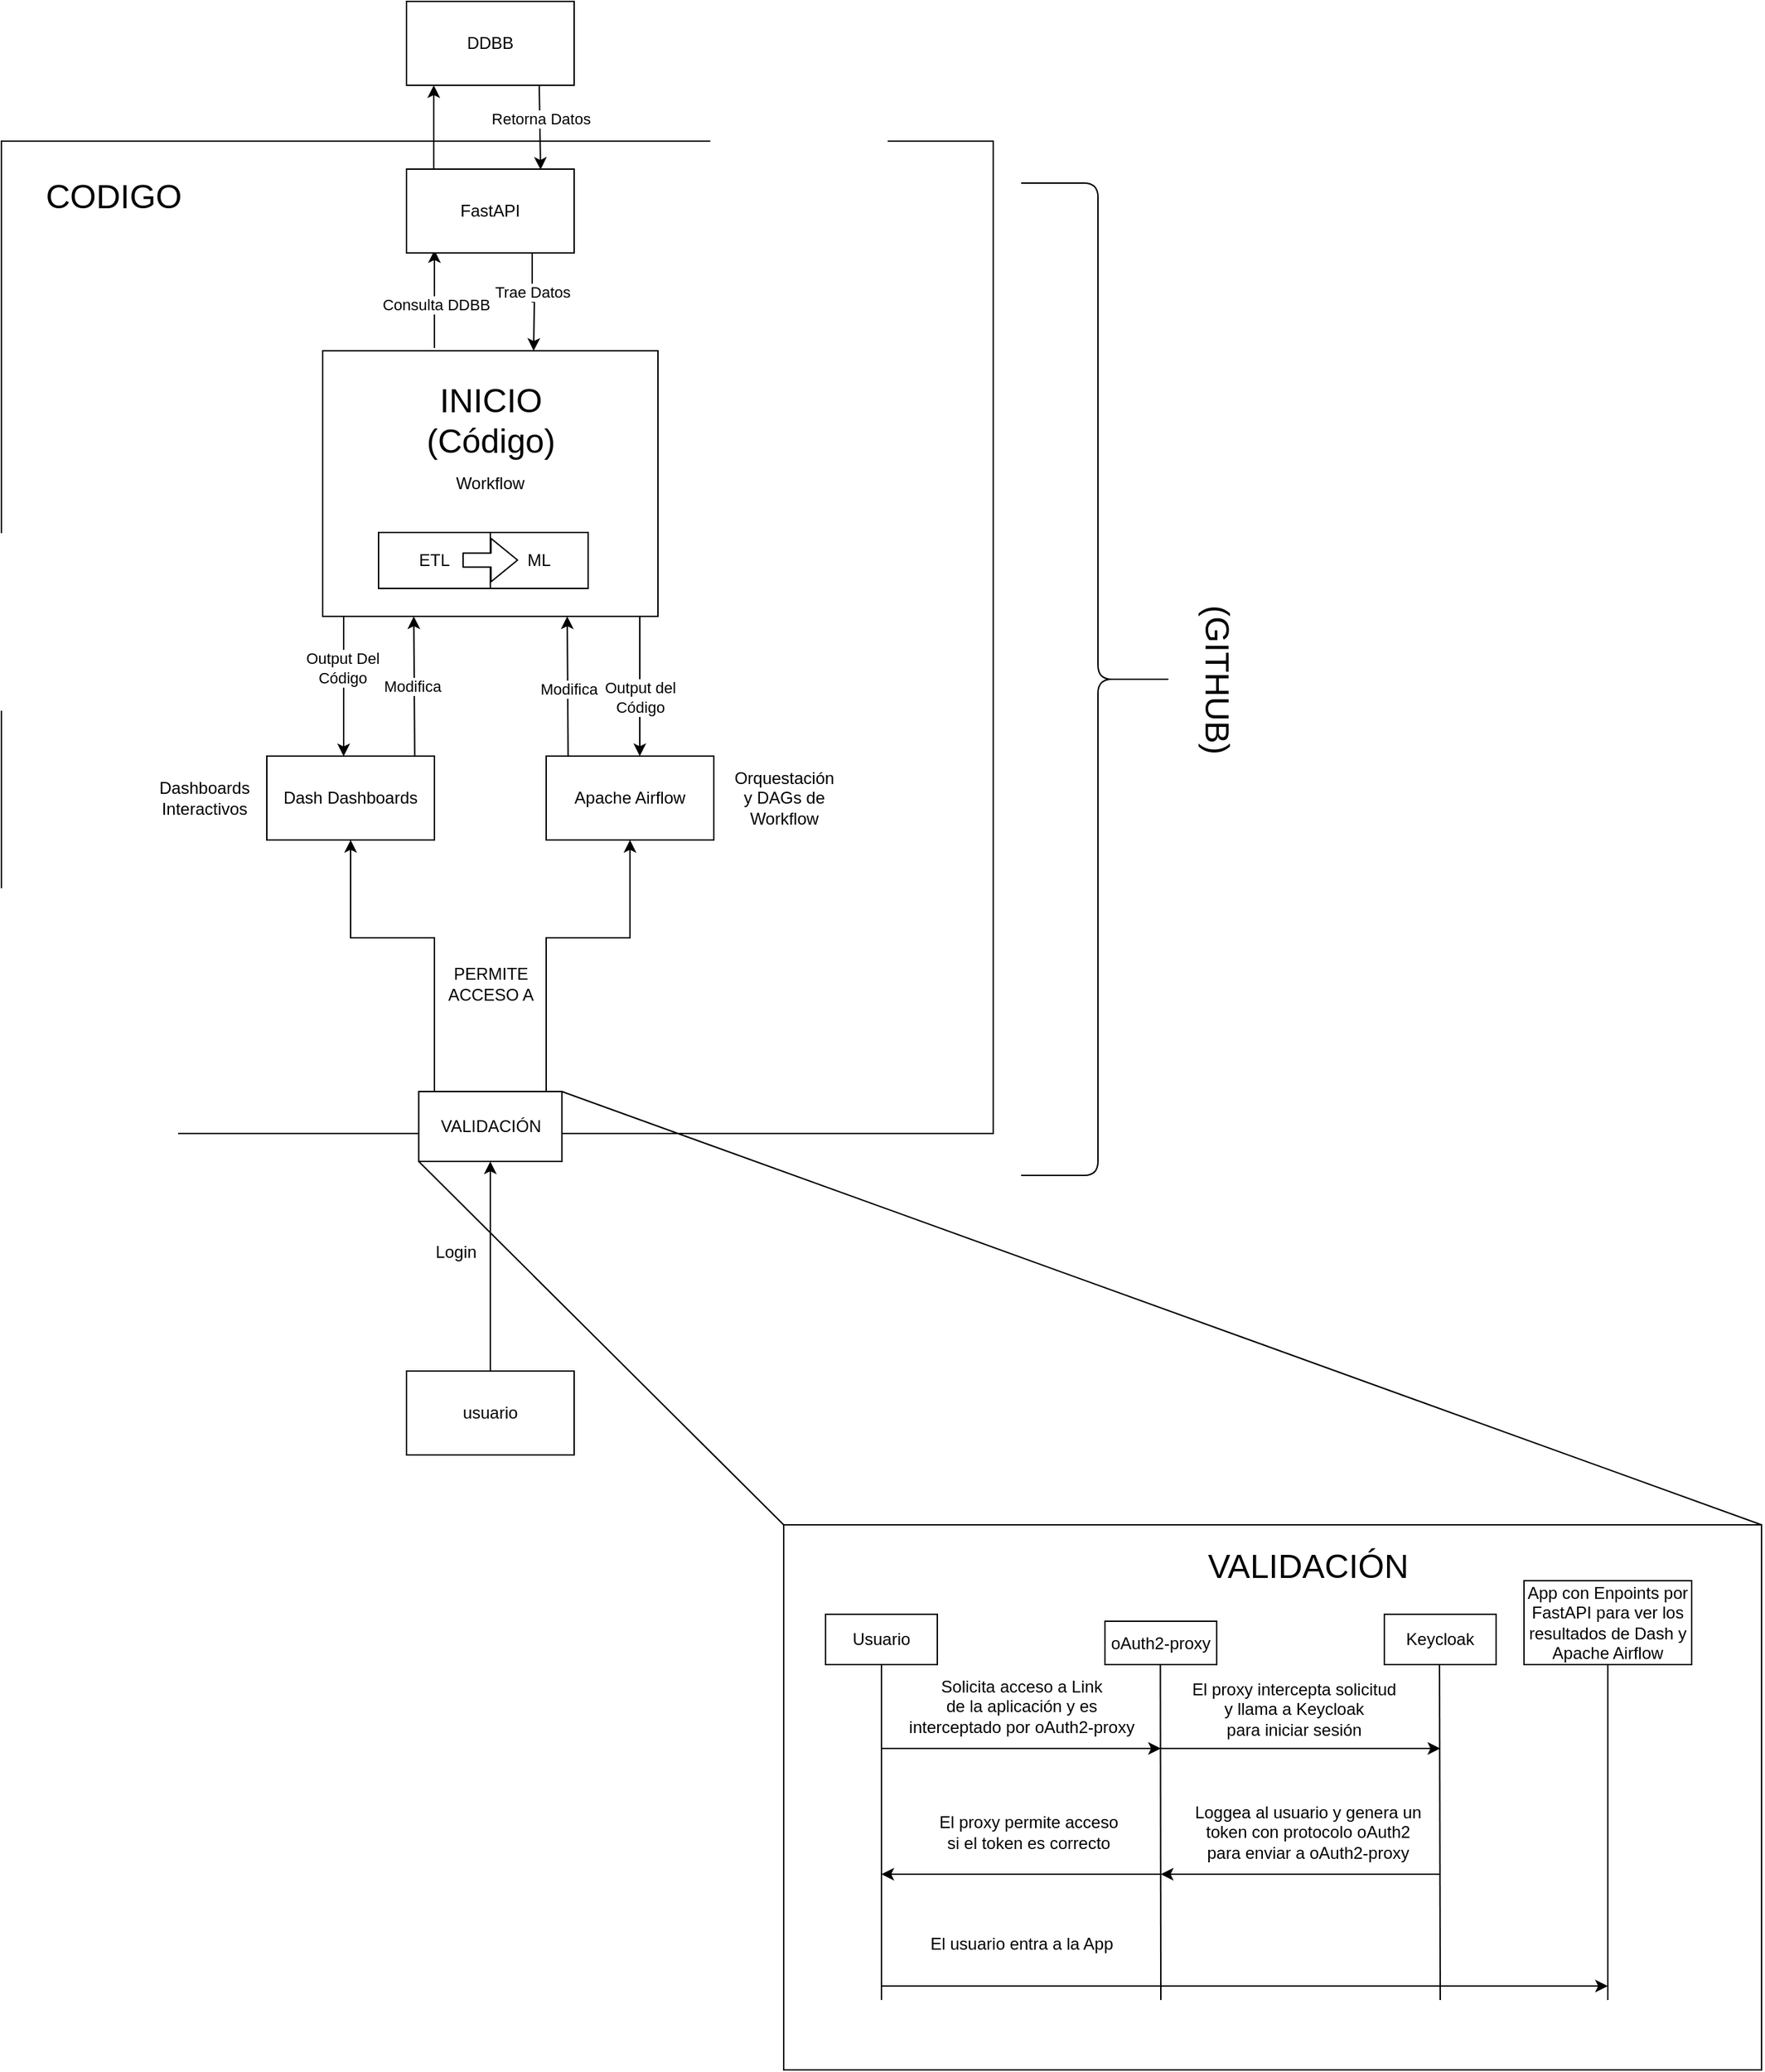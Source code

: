 <mxfile>
    <diagram name="Diagrama general" id="5fZk9H4WwKNzA41UexdH">
        <mxGraphModel dx="1840" dy="460" grid="1" gridSize="10" guides="1" tooltips="1" connect="1" arrows="1" fold="1" page="1" pageScale="1" pageWidth="827" pageHeight="1169" math="0" shadow="0">
            <root>
                <mxCell id="0"/>
                <mxCell id="1" parent="0"/>
                <mxCell id="61" value="" style="rounded=0;whiteSpace=wrap;html=1;fillColor=none;" parent="1" vertex="1">
                    <mxGeometry x="450" y="1910" width="700" height="390" as="geometry"/>
                </mxCell>
                <mxCell id="_CQd6iAFJN-Xe26YO4HJ-53" value="" style="rounded=0;whiteSpace=wrap;html=1;fillColor=default;" parent="1" vertex="1">
                    <mxGeometry x="-110" y="920" width="710" height="710" as="geometry"/>
                </mxCell>
                <mxCell id="_CQd6iAFJN-Xe26YO4HJ-12" value="Dash Dashboards" style="rounded=0;whiteSpace=wrap;html=1;" parent="1" vertex="1">
                    <mxGeometry x="80" y="1360" width="120" height="60" as="geometry"/>
                </mxCell>
                <mxCell id="_CQd6iAFJN-Xe26YO4HJ-13" value="Apache Airflow" style="rounded=0;whiteSpace=wrap;html=1;" parent="1" vertex="1">
                    <mxGeometry x="280" y="1360" width="120" height="60" as="geometry"/>
                </mxCell>
                <mxCell id="_CQd6iAFJN-Xe26YO4HJ-38" style="edgeStyle=orthogonalEdgeStyle;rounded=0;orthogonalLoop=1;jettySize=auto;html=1;exitX=0.5;exitY=0;exitDx=0;exitDy=0;entryX=0.5;entryY=1;entryDx=0;entryDy=0;" parent="1" source="_CQd6iAFJN-Xe26YO4HJ-14" target="_CQd6iAFJN-Xe26YO4HJ-15" edge="1">
                    <mxGeometry relative="1" as="geometry">
                        <Array as="points"/>
                    </mxGeometry>
                </mxCell>
                <mxCell id="_CQd6iAFJN-Xe26YO4HJ-14" value="usuario" style="rounded=0;whiteSpace=wrap;html=1;" parent="1" vertex="1">
                    <mxGeometry x="180" y="1800" width="120" height="60" as="geometry"/>
                </mxCell>
                <mxCell id="_CQd6iAFJN-Xe26YO4HJ-48" style="edgeStyle=orthogonalEdgeStyle;rounded=0;orthogonalLoop=1;jettySize=auto;html=1;entryX=0.5;entryY=1;entryDx=0;entryDy=0;" parent="1" source="_CQd6iAFJN-Xe26YO4HJ-15" target="_CQd6iAFJN-Xe26YO4HJ-12" edge="1">
                    <mxGeometry relative="1" as="geometry">
                        <Array as="points">
                            <mxPoint x="200" y="1490"/>
                            <mxPoint x="140" y="1490"/>
                        </Array>
                    </mxGeometry>
                </mxCell>
                <mxCell id="_CQd6iAFJN-Xe26YO4HJ-49" style="edgeStyle=orthogonalEdgeStyle;rounded=0;orthogonalLoop=1;jettySize=auto;html=1;entryX=0.5;entryY=1;entryDx=0;entryDy=0;" parent="1" source="_CQd6iAFJN-Xe26YO4HJ-15" target="_CQd6iAFJN-Xe26YO4HJ-13" edge="1">
                    <mxGeometry relative="1" as="geometry">
                        <Array as="points">
                            <mxPoint x="280" y="1490"/>
                            <mxPoint x="340" y="1490"/>
                        </Array>
                    </mxGeometry>
                </mxCell>
                <mxCell id="_CQd6iAFJN-Xe26YO4HJ-15" value="VALIDACIÓN" style="rounded=0;whiteSpace=wrap;html=1;" parent="1" vertex="1">
                    <mxGeometry x="188.75" y="1600" width="102.5" height="50" as="geometry"/>
                </mxCell>
                <mxCell id="_CQd6iAFJN-Xe26YO4HJ-16" value="Workflow" style="rounded=0;whiteSpace=wrap;html=1;" parent="1" vertex="1">
                    <mxGeometry x="120" y="1070" width="240" height="190" as="geometry"/>
                </mxCell>
                <mxCell id="_CQd6iAFJN-Xe26YO4HJ-17" value="ETL" style="rounded=0;whiteSpace=wrap;html=1;" parent="1" vertex="1">
                    <mxGeometry x="160" y="1200" width="80" height="40" as="geometry"/>
                </mxCell>
                <mxCell id="_CQd6iAFJN-Xe26YO4HJ-18" value="ML" style="rounded=0;whiteSpace=wrap;html=1;" parent="1" vertex="1">
                    <mxGeometry x="240" y="1200" width="70" height="40" as="geometry"/>
                </mxCell>
                <mxCell id="_CQd6iAFJN-Xe26YO4HJ-19" value="DDBB" style="rounded=0;whiteSpace=wrap;html=1;" parent="1" vertex="1">
                    <mxGeometry x="180" y="820" width="120" height="60" as="geometry"/>
                </mxCell>
                <mxCell id="_CQd6iAFJN-Xe26YO4HJ-20" value="" style="endArrow=classic;html=1;rounded=0;" parent="1" edge="1">
                    <mxGeometry width="50" height="50" relative="1" as="geometry">
                        <mxPoint x="200" y="1068" as="sourcePoint"/>
                        <mxPoint x="200" y="998" as="targetPoint"/>
                    </mxGeometry>
                </mxCell>
                <mxCell id="14" value="Consulta DDBB" style="edgeLabel;html=1;align=center;verticalAlign=middle;resizable=0;points=[];" parent="_CQd6iAFJN-Xe26YO4HJ-20" vertex="1" connectable="0">
                    <mxGeometry x="-0.114" y="-1" relative="1" as="geometry">
                        <mxPoint as="offset"/>
                    </mxGeometry>
                </mxCell>
                <mxCell id="_CQd6iAFJN-Xe26YO4HJ-23" value="" style="edgeStyle=orthogonalEdgeStyle;rounded=0;orthogonalLoop=1;jettySize=auto;html=1;" parent="1" edge="1">
                    <mxGeometry relative="1" as="geometry">
                        <mxPoint x="199.52" y="940" as="sourcePoint"/>
                        <mxPoint x="199.52" y="880" as="targetPoint"/>
                    </mxGeometry>
                </mxCell>
                <mxCell id="_CQd6iAFJN-Xe26YO4HJ-22" value="FastAPI" style="rounded=0;whiteSpace=wrap;html=1;" parent="1" vertex="1">
                    <mxGeometry x="180" y="940" width="120" height="60" as="geometry"/>
                </mxCell>
                <mxCell id="_CQd6iAFJN-Xe26YO4HJ-26" value="" style="endArrow=classic;html=1;rounded=0;exitX=0.174;exitY=0.002;exitDx=0;exitDy=0;exitPerimeter=0;" parent="1" edge="1">
                    <mxGeometry width="50" height="50" relative="1" as="geometry">
                        <mxPoint x="295.72" y="1360.12" as="sourcePoint"/>
                        <mxPoint x="295.043" y="1260" as="targetPoint"/>
                    </mxGeometry>
                </mxCell>
                <mxCell id="18" value="Modifica" style="edgeLabel;html=1;align=center;verticalAlign=middle;resizable=0;points=[];" parent="_CQd6iAFJN-Xe26YO4HJ-26" vertex="1" connectable="0">
                    <mxGeometry x="-0.032" relative="1" as="geometry">
                        <mxPoint as="offset"/>
                    </mxGeometry>
                </mxCell>
                <mxCell id="_CQd6iAFJN-Xe26YO4HJ-32" value="" style="endArrow=classic;html=1;rounded=0;exitX=0.174;exitY=0.002;exitDx=0;exitDy=0;exitPerimeter=0;" parent="1" edge="1">
                    <mxGeometry width="50" height="50" relative="1" as="geometry">
                        <mxPoint x="185.88" y="1360.12" as="sourcePoint"/>
                        <mxPoint x="185.203" y="1260" as="targetPoint"/>
                    </mxGeometry>
                </mxCell>
                <mxCell id="17" value="Modifica" style="edgeLabel;html=1;align=center;verticalAlign=middle;resizable=0;points=[];" parent="_CQd6iAFJN-Xe26YO4HJ-32" vertex="1" connectable="0">
                    <mxGeometry x="0.006" y="2" relative="1" as="geometry">
                        <mxPoint as="offset"/>
                    </mxGeometry>
                </mxCell>
                <mxCell id="_CQd6iAFJN-Xe26YO4HJ-34" value="" style="endArrow=classic;html=1;rounded=0;exitX=0.5;exitY=1;exitDx=0;exitDy=0;" parent="1" edge="1">
                    <mxGeometry width="50" height="50" relative="1" as="geometry">
                        <mxPoint x="135" y="1260.12" as="sourcePoint"/>
                        <mxPoint x="135" y="1360.12" as="targetPoint"/>
                    </mxGeometry>
                </mxCell>
                <mxCell id="20" value="Output Del&lt;div&gt;Código&lt;/div&gt;" style="edgeLabel;html=1;align=center;verticalAlign=middle;resizable=0;points=[];" parent="_CQd6iAFJN-Xe26YO4HJ-34" vertex="1" connectable="0">
                    <mxGeometry x="-0.267" y="-1" relative="1" as="geometry">
                        <mxPoint as="offset"/>
                    </mxGeometry>
                </mxCell>
                <mxCell id="_CQd6iAFJN-Xe26YO4HJ-36" value="" style="endArrow=classic;html=1;rounded=0;exitX=0.5;exitY=1;exitDx=0;exitDy=0;" parent="1" edge="1">
                    <mxGeometry width="50" height="50" relative="1" as="geometry">
                        <mxPoint x="347" y="1260" as="sourcePoint"/>
                        <mxPoint x="347" y="1360" as="targetPoint"/>
                    </mxGeometry>
                </mxCell>
                <mxCell id="19" value="Output del&lt;div&gt;Código&lt;/div&gt;" style="edgeLabel;html=1;align=center;verticalAlign=middle;resizable=0;points=[];" parent="_CQd6iAFJN-Xe26YO4HJ-36" vertex="1" connectable="0">
                    <mxGeometry x="0.148" relative="1" as="geometry">
                        <mxPoint as="offset"/>
                    </mxGeometry>
                </mxCell>
                <mxCell id="_CQd6iAFJN-Xe26YO4HJ-39" value="Login" style="text;html=1;align=center;verticalAlign=middle;resizable=0;points=[];autosize=1;strokeColor=none;fillColor=none;" parent="1" vertex="1">
                    <mxGeometry x="190" y="1700" width="50" height="30" as="geometry"/>
                </mxCell>
                <mxCell id="_CQd6iAFJN-Xe26YO4HJ-43" value="Orquestación&lt;div&gt;y&amp;nbsp;&lt;span style=&quot;background-color: transparent; color: light-dark(rgb(0, 0, 0), rgb(255, 255, 255));&quot;&gt;DAGs de&lt;/span&gt;&lt;div&gt;Workflow&lt;/div&gt;&lt;/div&gt;" style="text;html=1;align=center;verticalAlign=middle;resizable=0;points=[];autosize=1;strokeColor=none;fillColor=none;" parent="1" vertex="1">
                    <mxGeometry x="405" y="1360" width="90" height="60" as="geometry"/>
                </mxCell>
                <mxCell id="_CQd6iAFJN-Xe26YO4HJ-44" value="&lt;div&gt;Dashboards&lt;/div&gt;&lt;div&gt;Interactivos&lt;/div&gt;" style="text;html=1;align=center;verticalAlign=middle;resizable=0;points=[];autosize=1;strokeColor=none;fillColor=none;" parent="1" vertex="1">
                    <mxGeometry x="-10" y="1370" width="90" height="40" as="geometry"/>
                </mxCell>
                <mxCell id="_CQd6iAFJN-Xe26YO4HJ-50" value="PERMITE&lt;div&gt;ACCESO A&lt;/div&gt;" style="text;html=1;align=center;verticalAlign=middle;resizable=0;points=[];autosize=1;strokeColor=none;fillColor=none;" parent="1" vertex="1">
                    <mxGeometry x="200" y="1503" width="80" height="40" as="geometry"/>
                </mxCell>
                <mxCell id="_CQd6iAFJN-Xe26YO4HJ-51" value="" style="shape=curlyBracket;whiteSpace=wrap;html=1;rounded=1;flipH=1;labelPosition=right;verticalLabelPosition=middle;align=left;verticalAlign=middle;" parent="1" vertex="1">
                    <mxGeometry x="620" y="950" width="110" height="710" as="geometry"/>
                </mxCell>
                <mxCell id="_CQd6iAFJN-Xe26YO4HJ-52" value="&lt;font style=&quot;font-size: 24px;&quot;&gt;(GITHUB)&lt;/font&gt;" style="text;html=1;align=center;verticalAlign=middle;resizable=0;points=[];autosize=1;strokeColor=none;fillColor=none;rotation=90;" parent="1" vertex="1">
                    <mxGeometry x="695" y="1285" width="130" height="40" as="geometry"/>
                </mxCell>
                <mxCell id="_CQd6iAFJN-Xe26YO4HJ-54" value="&lt;font style=&quot;font-size: 24px;&quot;&gt;CODIGO&lt;/font&gt;" style="text;html=1;align=center;verticalAlign=middle;resizable=0;points=[];autosize=1;strokeColor=none;fillColor=none;" parent="1" vertex="1">
                    <mxGeometry x="-90" y="940" width="120" height="40" as="geometry"/>
                </mxCell>
                <mxCell id="2" value="&lt;font style=&quot;font-size: 24px;&quot;&gt;INICIO&lt;/font&gt;&lt;div&gt;&lt;font style=&quot;font-size: 24px;&quot;&gt;(Código)&lt;/font&gt;&lt;/div&gt;" style="text;html=1;align=center;verticalAlign=middle;resizable=0;points=[];autosize=1;strokeColor=none;fillColor=none;" parent="1" vertex="1">
                    <mxGeometry x="180" y="1085" width="120" height="70" as="geometry"/>
                </mxCell>
                <mxCell id="7" value="" style="shape=flexArrow;endArrow=classic;html=1;fillColor=default;" parent="1" edge="1">
                    <mxGeometry width="50" height="50" relative="1" as="geometry">
                        <mxPoint x="220" y="1219.78" as="sourcePoint"/>
                        <mxPoint x="260" y="1219.78" as="targetPoint"/>
                    </mxGeometry>
                </mxCell>
                <mxCell id="9" value="" style="edgeStyle=orthogonalEdgeStyle;rounded=0;orthogonalLoop=1;jettySize=auto;html=1;entryX=0.8;entryY=0.007;entryDx=0;entryDy=0;entryPerimeter=0;" parent="1" target="_CQd6iAFJN-Xe26YO4HJ-22" edge="1">
                    <mxGeometry relative="1" as="geometry">
                        <mxPoint x="275" y="880" as="sourcePoint"/>
                        <mxPoint x="275" y="930" as="targetPoint"/>
                    </mxGeometry>
                </mxCell>
                <mxCell id="12" value="Retorna Datos" style="edgeLabel;html=1;align=center;verticalAlign=middle;resizable=0;points=[];" parent="9" vertex="1" connectable="0">
                    <mxGeometry x="-0.232" relative="1" as="geometry">
                        <mxPoint as="offset"/>
                    </mxGeometry>
                </mxCell>
                <mxCell id="15" value="" style="edgeStyle=orthogonalEdgeStyle;rounded=0;orthogonalLoop=1;jettySize=auto;html=1;entryX=0.8;entryY=0.007;entryDx=0;entryDy=0;entryPerimeter=0;exitX=0.75;exitY=1;exitDx=0;exitDy=0;" parent="1" source="_CQd6iAFJN-Xe26YO4HJ-22" edge="1">
                    <mxGeometry relative="1" as="geometry">
                        <mxPoint x="270" y="1010" as="sourcePoint"/>
                        <mxPoint x="271" y="1070" as="targetPoint"/>
                    </mxGeometry>
                </mxCell>
                <mxCell id="16" value="Trae Datos" style="edgeLabel;html=1;align=center;verticalAlign=middle;resizable=0;points=[];" parent="15" vertex="1" connectable="0">
                    <mxGeometry x="-0.232" relative="1" as="geometry">
                        <mxPoint as="offset"/>
                    </mxGeometry>
                </mxCell>
                <mxCell id="25" value="" style="endArrow=none;html=1;" parent="1" edge="1">
                    <mxGeometry width="50" height="50" relative="1" as="geometry">
                        <mxPoint x="1040" y="2250" as="sourcePoint"/>
                        <mxPoint x="1040" y="2006" as="targetPoint"/>
                    </mxGeometry>
                </mxCell>
                <mxCell id="26" value="Usuario" style="rounded=0;whiteSpace=wrap;html=1;" parent="1" vertex="1">
                    <mxGeometry x="480" y="1974" width="80" height="36" as="geometry"/>
                </mxCell>
                <mxCell id="29" value="App con Enpoints por FastAPI para ver los resultados&amp;nbsp;&lt;span style=&quot;background-color: transparent;&quot;&gt;de Dash y Apache Airflow&lt;/span&gt;" style="rounded=0;whiteSpace=wrap;html=1;" parent="1" vertex="1">
                    <mxGeometry x="980" y="1950" width="120" height="60" as="geometry"/>
                </mxCell>
                <mxCell id="32" value="oAuth2-proxy" style="rounded=0;whiteSpace=wrap;html=1;" parent="1" vertex="1">
                    <mxGeometry x="680" y="1979" width="80" height="31" as="geometry"/>
                </mxCell>
                <mxCell id="34" value="Keycloak" style="rounded=0;whiteSpace=wrap;html=1;" parent="1" vertex="1">
                    <mxGeometry x="880" y="1974" width="80" height="36" as="geometry"/>
                </mxCell>
                <mxCell id="35" value="" style="endArrow=none;html=1;exitX=0.5;exitY=1;exitDx=0;exitDy=0;" parent="1" edge="1">
                    <mxGeometry width="50" height="50" relative="1" as="geometry">
                        <mxPoint x="520" y="2010" as="sourcePoint"/>
                        <mxPoint x="520" y="2250" as="targetPoint"/>
                    </mxGeometry>
                </mxCell>
                <mxCell id="36" value="" style="endArrow=none;html=1;exitX=0.5;exitY=1;exitDx=0;exitDy=0;" parent="1" edge="1">
                    <mxGeometry width="50" height="50" relative="1" as="geometry">
                        <mxPoint x="719.67" y="2010" as="sourcePoint"/>
                        <mxPoint x="720" y="2250" as="targetPoint"/>
                    </mxGeometry>
                </mxCell>
                <mxCell id="37" value="" style="endArrow=none;html=1;exitX=0.5;exitY=1;exitDx=0;exitDy=0;" parent="1" edge="1">
                    <mxGeometry width="50" height="50" relative="1" as="geometry">
                        <mxPoint x="919.5" y="2010" as="sourcePoint"/>
                        <mxPoint x="920" y="2250" as="targetPoint"/>
                    </mxGeometry>
                </mxCell>
                <mxCell id="39" value="" style="endArrow=classic;html=1;" parent="1" edge="1">
                    <mxGeometry width="50" height="50" relative="1" as="geometry">
                        <mxPoint x="520" y="2070" as="sourcePoint"/>
                        <mxPoint x="720" y="2070" as="targetPoint"/>
                    </mxGeometry>
                </mxCell>
                <mxCell id="45" value="Solicita acceso a Link&lt;div&gt;de la aplicación y es&lt;/div&gt;&lt;div&gt;interceptado por oAuth2-proxy&lt;/div&gt;" style="text;html=1;align=center;verticalAlign=middle;resizable=0;points=[];autosize=1;strokeColor=none;fillColor=none;" parent="1" vertex="1">
                    <mxGeometry x="530" y="2010" width="180" height="60" as="geometry"/>
                </mxCell>
                <mxCell id="46" value="" style="endArrow=classic;html=1;" parent="1" edge="1">
                    <mxGeometry width="50" height="50" relative="1" as="geometry">
                        <mxPoint x="720" y="2070" as="sourcePoint"/>
                        <mxPoint x="920" y="2070" as="targetPoint"/>
                    </mxGeometry>
                </mxCell>
                <mxCell id="49" value="El proxy intercepta solicitud&lt;div&gt;y&amp;nbsp;&lt;span style=&quot;background-color: transparent;&quot;&gt;llama&lt;/span&gt;&lt;span style=&quot;background-color: transparent;&quot;&gt;&amp;nbsp;a Keycloak&lt;/span&gt;&lt;div&gt;&lt;div&gt;para iniciar sesión&lt;/div&gt;&lt;/div&gt;&lt;/div&gt;" style="text;html=1;align=center;verticalAlign=middle;resizable=0;points=[];autosize=1;strokeColor=none;fillColor=none;" parent="1" vertex="1">
                    <mxGeometry x="730" y="2011.5" width="170" height="60" as="geometry"/>
                </mxCell>
                <mxCell id="51" value="Loggea al usuario y&amp;nbsp;&lt;span style=&quot;background-color: transparent;&quot;&gt;genera un&lt;/span&gt;&lt;div&gt;&lt;span style=&quot;background-color: transparent;&quot;&gt;token&amp;nbsp;&lt;/span&gt;&lt;span style=&quot;background-color: transparent;&quot;&gt;con protocolo&amp;nbsp;&lt;/span&gt;&lt;span style=&quot;background-color: transparent;&quot;&gt;oAuth2&lt;/span&gt;&lt;/div&gt;&lt;div&gt;&lt;span style=&quot;background-color: transparent;&quot;&gt;para&amp;nbsp;&lt;/span&gt;&lt;span style=&quot;background-color: transparent;&quot;&gt;enviar&amp;nbsp;&lt;/span&gt;&lt;span style=&quot;background-color: transparent;&quot;&gt;a oAuth2-proxy&lt;/span&gt;&lt;/div&gt;" style="text;html=1;align=center;verticalAlign=middle;resizable=0;points=[];autosize=1;strokeColor=none;fillColor=none;" parent="1" vertex="1">
                    <mxGeometry x="730" y="2100" width="190" height="60" as="geometry"/>
                </mxCell>
                <mxCell id="52" value="" style="endArrow=classic;html=1;" parent="1" edge="1">
                    <mxGeometry width="50" height="50" relative="1" as="geometry">
                        <mxPoint x="920" y="2160" as="sourcePoint"/>
                        <mxPoint x="720" y="2160" as="targetPoint"/>
                    </mxGeometry>
                </mxCell>
                <mxCell id="53" value="El proxy permite acceso&lt;div&gt;si el token es correcto&lt;/div&gt;" style="text;html=1;align=center;verticalAlign=middle;resizable=0;points=[];autosize=1;strokeColor=none;fillColor=none;" parent="1" vertex="1">
                    <mxGeometry x="550" y="2110" width="150" height="40" as="geometry"/>
                </mxCell>
                <mxCell id="54" value="" style="endArrow=classic;html=1;" parent="1" edge="1">
                    <mxGeometry width="50" height="50" relative="1" as="geometry">
                        <mxPoint x="720" y="2160" as="sourcePoint"/>
                        <mxPoint x="520" y="2160" as="targetPoint"/>
                    </mxGeometry>
                </mxCell>
                <mxCell id="55" value="" style="endArrow=classic;html=1;" parent="1" edge="1">
                    <mxGeometry width="50" height="50" relative="1" as="geometry">
                        <mxPoint x="520" y="2240" as="sourcePoint"/>
                        <mxPoint x="1040" y="2240" as="targetPoint"/>
                    </mxGeometry>
                </mxCell>
                <mxCell id="56" value="El usuario entra a la App" style="text;html=1;align=center;verticalAlign=middle;resizable=0;points=[];autosize=1;strokeColor=none;fillColor=none;" parent="1" vertex="1">
                    <mxGeometry x="545" y="2195" width="150" height="30" as="geometry"/>
                </mxCell>
                <mxCell id="57" value="" style="endArrow=none;html=1;exitX=0;exitY=1;exitDx=0;exitDy=0;entryX=0;entryY=0;entryDx=0;entryDy=0;" parent="1" source="_CQd6iAFJN-Xe26YO4HJ-15" target="61" edge="1">
                    <mxGeometry width="50" height="50" relative="1" as="geometry">
                        <mxPoint x="490" y="1690" as="sourcePoint"/>
                        <mxPoint x="480" y="1960" as="targetPoint"/>
                    </mxGeometry>
                </mxCell>
                <mxCell id="58" value="" style="endArrow=none;html=1;exitX=1;exitY=0;exitDx=0;exitDy=0;entryX=1;entryY=0;entryDx=0;entryDy=0;" parent="1" source="_CQd6iAFJN-Xe26YO4HJ-15" target="61" edge="1">
                    <mxGeometry width="50" height="50" relative="1" as="geometry">
                        <mxPoint x="199" y="1660" as="sourcePoint"/>
                        <mxPoint x="1000" y="1912.371" as="targetPoint"/>
                    </mxGeometry>
                </mxCell>
                <mxCell id="62" value="&lt;font style=&quot;font-size: 24px;&quot;&gt;VALIDACIÓN&lt;/font&gt;" style="text;html=1;align=center;verticalAlign=middle;resizable=0;points=[];autosize=1;strokeColor=none;fillColor=none;" parent="1" vertex="1">
                    <mxGeometry x="740" y="1920" width="170" height="40" as="geometry"/>
                </mxCell>
            </root>
        </mxGraphModel>
    </diagram>
    <diagram id="jlxQet7ZoH8FmcCfe9xw" name="Page-2">
        <mxGraphModel dx="1303" dy="550" grid="1" gridSize="10" guides="1" tooltips="1" connect="1" arrows="1" fold="1" page="1" pageScale="1" pageWidth="850" pageHeight="1100" math="0" shadow="0">
            <root>
                <mxCell id="0"/>
                <mxCell id="1" parent="0"/>
                <mxCell id="vtNp8i9YPVFxX3BI8ntv-1" value="" style="whiteSpace=wrap;html=1;" vertex="1" parent="1">
                    <mxGeometry x="80" y="180" width="120" height="60" as="geometry"/>
                </mxCell>
            </root>
        </mxGraphModel>
    </diagram>
</mxfile>